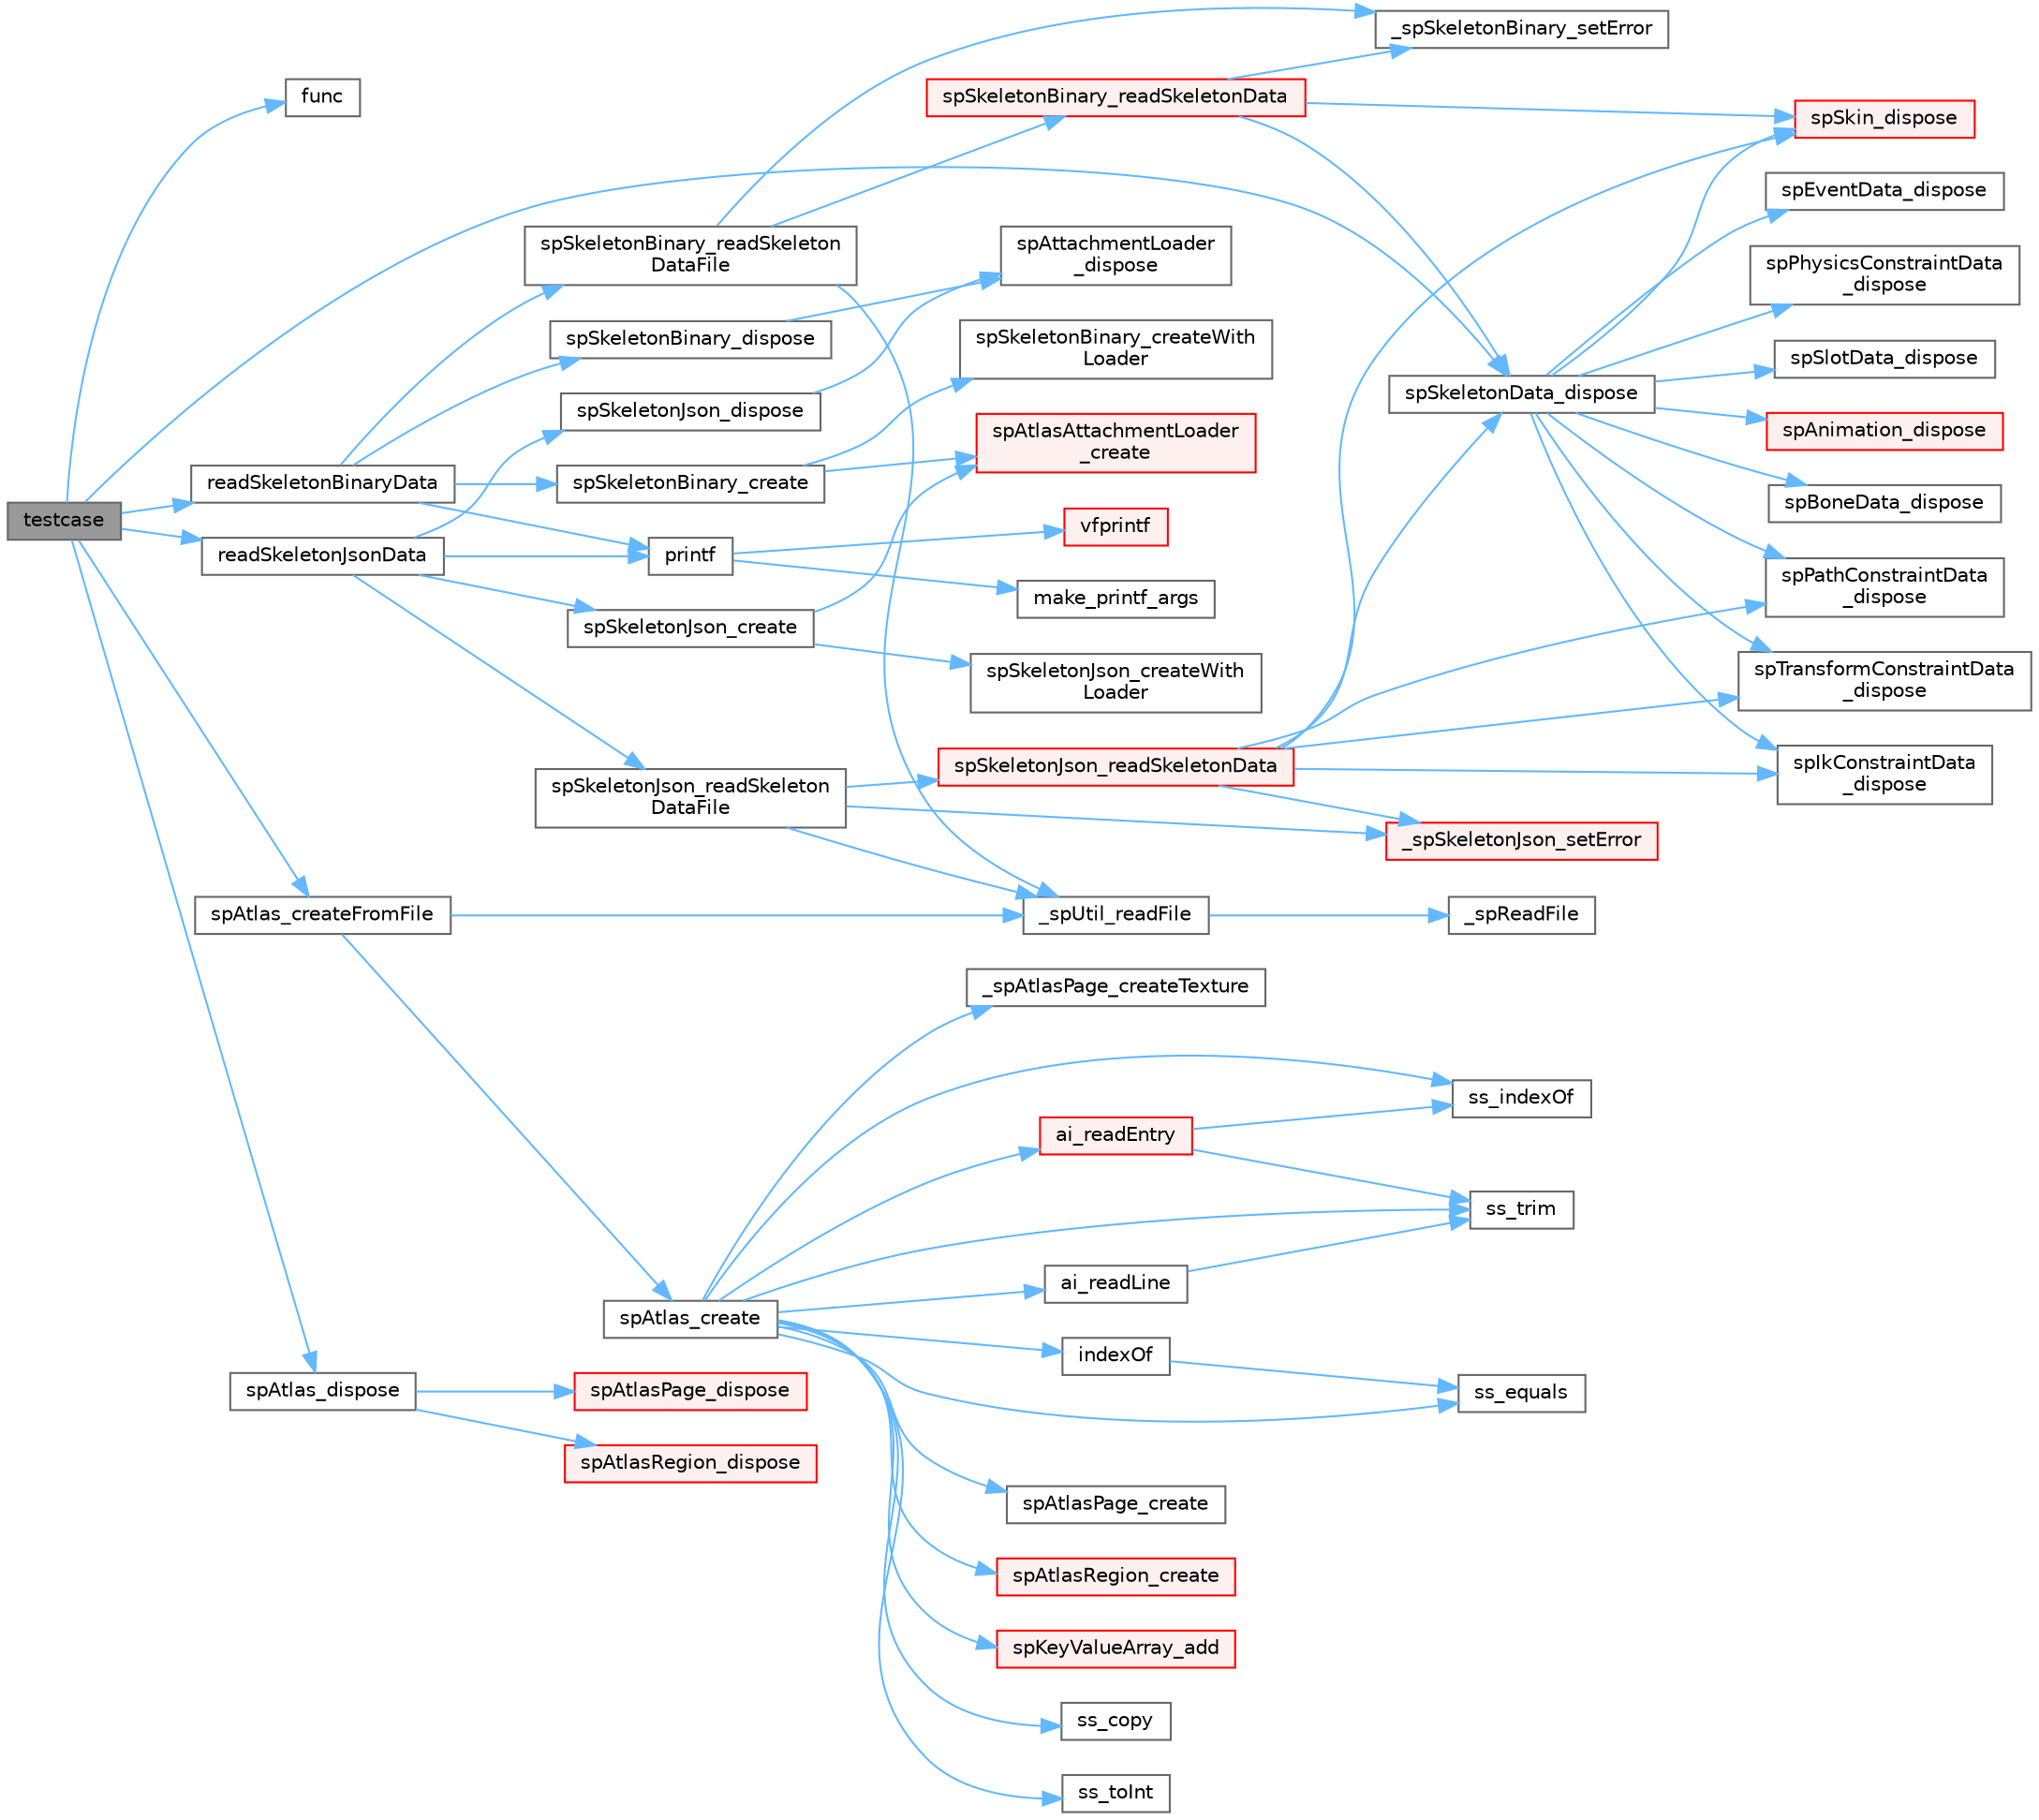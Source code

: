 digraph "testcase"
{
 // LATEX_PDF_SIZE
  bgcolor="transparent";
  edge [fontname=Helvetica,fontsize=10,labelfontname=Helvetica,labelfontsize=10];
  node [fontname=Helvetica,fontsize=10,shape=box,height=0.2,width=0.4];
  rankdir="LR";
  Node1 [id="Node000001",label="testcase",height=0.2,width=0.4,color="gray40", fillcolor="grey60", style="filled", fontcolor="black",tooltip=" "];
  Node1 -> Node2 [id="edge1_Node000001_Node000002",color="steelblue1",style="solid",tooltip=" "];
  Node2 [id="Node000002",label="func",height=0.2,width=0.4,color="grey40", fillcolor="white", style="filled",URL="$benchmarks_2async__task_2async__task_8hpp.html#abce53bb5cc1ee70cdc013fd9b93547eb",tooltip=" "];
  Node1 -> Node3 [id="edge2_Node000001_Node000003",color="steelblue1",style="solid",tooltip=" "];
  Node3 [id="Node000003",label="readSkeletonBinaryData",height=0.2,width=0.4,color="grey40", fillcolor="white", style="filled",URL="$external_2spine-runtimes_2spine-sfml_2c_2example_2main_8cpp.html#ac9df1132f3e8b4da9b822bb34300279e",tooltip=" "];
  Node3 -> Node4 [id="edge3_Node000003_Node000004",color="steelblue1",style="solid",tooltip=" "];
  Node4 [id="Node000004",label="printf",height=0.2,width=0.4,color="grey40", fillcolor="white", style="filled",URL="$printf_8h.html#aee3ed3a831f25f07e7be3919fff2203a",tooltip=" "];
  Node4 -> Node5 [id="edge4_Node000004_Node000005",color="steelblue1",style="solid",tooltip=" "];
  Node5 [id="Node000005",label="make_printf_args",height=0.2,width=0.4,color="grey40", fillcolor="white", style="filled",URL="$printf_8h.html#a27dcc0efcda04388971dbea3c875f122",tooltip=" "];
  Node4 -> Node6 [id="edge5_Node000004_Node000006",color="steelblue1",style="solid",tooltip=" "];
  Node6 [id="Node000006",label="vfprintf",height=0.2,width=0.4,color="red", fillcolor="#FFF0F0", style="filled",URL="$printf_8h.html#abb30aad964fc771fb52cf3ad88649df2",tooltip=" "];
  Node3 -> Node35 [id="edge6_Node000003_Node000035",color="steelblue1",style="solid",tooltip=" "];
  Node35 [id="Node000035",label="spSkeletonBinary_create",height=0.2,width=0.4,color="grey40", fillcolor="white", style="filled",URL="$_skeleton_binary_8c.html#a6c6f29420041162b3ad20bd4fb79e2ca",tooltip=" "];
  Node35 -> Node36 [id="edge7_Node000035_Node000036",color="steelblue1",style="solid",tooltip=" "];
  Node36 [id="Node000036",label="spAtlasAttachmentLoader\l_create",height=0.2,width=0.4,color="red", fillcolor="#FFF0F0", style="filled",URL="$_atlas_attachment_loader_8c.html#aa7a18b3d25b0759d839fa98d15872cab",tooltip=" "];
  Node35 -> Node86 [id="edge8_Node000035_Node000086",color="steelblue1",style="solid",tooltip=" "];
  Node86 [id="Node000086",label="spSkeletonBinary_createWith\lLoader",height=0.2,width=0.4,color="grey40", fillcolor="white", style="filled",URL="$_skeleton_binary_8c.html#a5e2c7875284585742167aaf39bfef1f6",tooltip=" "];
  Node3 -> Node87 [id="edge9_Node000003_Node000087",color="steelblue1",style="solid",tooltip=" "];
  Node87 [id="Node000087",label="spSkeletonBinary_dispose",height=0.2,width=0.4,color="grey40", fillcolor="white", style="filled",URL="$_skeleton_binary_8c.html#a8838a4c33ccbea27dee8099b0075466f",tooltip=" "];
  Node87 -> Node88 [id="edge10_Node000087_Node000088",color="steelblue1",style="solid",tooltip=" "];
  Node88 [id="Node000088",label="spAttachmentLoader\l_dispose",height=0.2,width=0.4,color="grey40", fillcolor="white", style="filled",URL="$_attachment_loader_8c.html#ab9b1a4c3268bc3a2616026608e564f39",tooltip=" "];
  Node3 -> Node89 [id="edge11_Node000003_Node000089",color="steelblue1",style="solid",tooltip=" "];
  Node89 [id="Node000089",label="spSkeletonBinary_readSkeleton\lDataFile",height=0.2,width=0.4,color="grey40", fillcolor="white", style="filled",URL="$_skeleton_binary_8c.html#aed4f101a81424f2f622348e19c032652",tooltip=" "];
  Node89 -> Node90 [id="edge12_Node000089_Node000090",color="steelblue1",style="solid",tooltip=" "];
  Node90 [id="Node000090",label="_spSkeletonBinary_setError",height=0.2,width=0.4,color="grey40", fillcolor="white", style="filled",URL="$_skeleton_binary_8c.html#aae1ebca646783f91e033296fa8109abb",tooltip=" "];
  Node89 -> Node91 [id="edge13_Node000089_Node000091",color="steelblue1",style="solid",tooltip=" "];
  Node91 [id="Node000091",label="_spUtil_readFile",height=0.2,width=0.4,color="grey40", fillcolor="white", style="filled",URL="$external_2spine-runtimes_2spine-c_2spine-c-unit-tests_2main_8cpp.html#a27793681909c2d6f303eff28c11d0417",tooltip=" "];
  Node91 -> Node92 [id="edge14_Node000091_Node000092",color="steelblue1",style="solid",tooltip=" "];
  Node92 [id="Node000092",label="_spReadFile",height=0.2,width=0.4,color="grey40", fillcolor="white", style="filled",URL="$extension_8c.html#a850ff78dca1a582a8235f148f21334df",tooltip=" "];
  Node89 -> Node93 [id="edge15_Node000089_Node000093",color="steelblue1",style="solid",tooltip=" "];
  Node93 [id="Node000093",label="spSkeletonBinary_readSkeletonData",height=0.2,width=0.4,color="red", fillcolor="#FFF0F0", style="filled",URL="$_skeleton_binary_8c.html#ad8af8587d62050d886592c8ba329a40a",tooltip=" "];
  Node93 -> Node90 [id="edge16_Node000093_Node000090",color="steelblue1",style="solid",tooltip=" "];
  Node93 -> Node244 [id="edge17_Node000093_Node000244",color="steelblue1",style="solid",tooltip=" "];
  Node244 [id="Node000244",label="spSkeletonData_dispose",height=0.2,width=0.4,color="grey40", fillcolor="white", style="filled",URL="$_skeleton_data_8c.html#afd9f9725b11c94e4c65be6d053cf243a",tooltip=" "];
  Node244 -> Node245 [id="edge18_Node000244_Node000245",color="steelblue1",style="solid",tooltip=" "];
  Node245 [id="Node000245",label="spAnimation_dispose",height=0.2,width=0.4,color="red", fillcolor="#FFF0F0", style="filled",URL="$_animation_8c.html#af2cfa83dac9cdceab6aebc48e2779932",tooltip=" "];
  Node244 -> Node246 [id="edge19_Node000244_Node000246",color="steelblue1",style="solid",tooltip=" "];
  Node246 [id="Node000246",label="spBoneData_dispose",height=0.2,width=0.4,color="grey40", fillcolor="white", style="filled",URL="$_bone_data_8c.html#a50cdd0e82710d2257848aedfd771beac",tooltip=" "];
  Node244 -> Node247 [id="edge20_Node000244_Node000247",color="steelblue1",style="solid",tooltip=" "];
  Node247 [id="Node000247",label="spEventData_dispose",height=0.2,width=0.4,color="grey40", fillcolor="white", style="filled",URL="$_event_data_8c.html#a12bab53ca7e54d954761c59faf71df30",tooltip=" "];
  Node244 -> Node248 [id="edge21_Node000244_Node000248",color="steelblue1",style="solid",tooltip=" "];
  Node248 [id="Node000248",label="spIkConstraintData\l_dispose",height=0.2,width=0.4,color="grey40", fillcolor="white", style="filled",URL="$_ik_constraint_data_8c.html#a4f580f835dd286939313fc3099256336",tooltip=" "];
  Node244 -> Node249 [id="edge22_Node000244_Node000249",color="steelblue1",style="solid",tooltip=" "];
  Node249 [id="Node000249",label="spPathConstraintData\l_dispose",height=0.2,width=0.4,color="grey40", fillcolor="white", style="filled",URL="$_path_constraint_data_8c.html#ab7d54550dcd1cf2b2a6dc0e9cc325c60",tooltip=" "];
  Node244 -> Node250 [id="edge23_Node000244_Node000250",color="steelblue1",style="solid",tooltip=" "];
  Node250 [id="Node000250",label="spPhysicsConstraintData\l_dispose",height=0.2,width=0.4,color="grey40", fillcolor="white", style="filled",URL="$_physics_constraint_data_8c.html#a3effb8dd16fe5ae4df9db10a0c9a59dd",tooltip=" "];
  Node244 -> Node251 [id="edge24_Node000244_Node000251",color="steelblue1",style="solid",tooltip=" "];
  Node251 [id="Node000251",label="spSkin_dispose",height=0.2,width=0.4,color="red", fillcolor="#FFF0F0", style="filled",URL="$_skin_8c.html#a1f04df537901e63d8e3a9d0f5499288a",tooltip=" "];
  Node244 -> Node254 [id="edge25_Node000244_Node000254",color="steelblue1",style="solid",tooltip=" "];
  Node254 [id="Node000254",label="spSlotData_dispose",height=0.2,width=0.4,color="grey40", fillcolor="white", style="filled",URL="$_slot_data_8c.html#a813651795f5b0b06e7b6b4266a648777",tooltip=" "];
  Node244 -> Node255 [id="edge26_Node000244_Node000255",color="steelblue1",style="solid",tooltip=" "];
  Node255 [id="Node000255",label="spTransformConstraintData\l_dispose",height=0.2,width=0.4,color="grey40", fillcolor="white", style="filled",URL="$_transform_constraint_data_8c.html#a74f521189e14fd6b1b4e2f579e187b86",tooltip=" "];
  Node93 -> Node251 [id="edge27_Node000093_Node000251",color="steelblue1",style="solid",tooltip=" "];
  Node1 -> Node259 [id="edge28_Node000001_Node000259",color="steelblue1",style="solid",tooltip=" "];
  Node259 [id="Node000259",label="readSkeletonJsonData",height=0.2,width=0.4,color="grey40", fillcolor="white", style="filled",URL="$external_2spine-runtimes_2spine-sfml_2c_2example_2main_8cpp.html#a2d3e782a932df3583087e3a79babc150",tooltip=" "];
  Node259 -> Node4 [id="edge29_Node000259_Node000004",color="steelblue1",style="solid",tooltip=" "];
  Node259 -> Node260 [id="edge30_Node000259_Node000260",color="steelblue1",style="solid",tooltip=" "];
  Node260 [id="Node000260",label="spSkeletonJson_create",height=0.2,width=0.4,color="grey40", fillcolor="white", style="filled",URL="$_skeleton_json_8c.html#a494a2d86429bb86e20ea0a6204dc945a",tooltip=" "];
  Node260 -> Node36 [id="edge31_Node000260_Node000036",color="steelblue1",style="solid",tooltip=" "];
  Node260 -> Node261 [id="edge32_Node000260_Node000261",color="steelblue1",style="solid",tooltip=" "];
  Node261 [id="Node000261",label="spSkeletonJson_createWith\lLoader",height=0.2,width=0.4,color="grey40", fillcolor="white", style="filled",URL="$_skeleton_json_8c.html#a51355583554c35f40aaa71a06061b610",tooltip=" "];
  Node259 -> Node262 [id="edge33_Node000259_Node000262",color="steelblue1",style="solid",tooltip=" "];
  Node262 [id="Node000262",label="spSkeletonJson_dispose",height=0.2,width=0.4,color="grey40", fillcolor="white", style="filled",URL="$_skeleton_json_8c.html#aa3d1695ca3840b98a7800807b813d627",tooltip=" "];
  Node262 -> Node88 [id="edge34_Node000262_Node000088",color="steelblue1",style="solid",tooltip=" "];
  Node259 -> Node263 [id="edge35_Node000259_Node000263",color="steelblue1",style="solid",tooltip=" "];
  Node263 [id="Node000263",label="spSkeletonJson_readSkeleton\lDataFile",height=0.2,width=0.4,color="grey40", fillcolor="white", style="filled",URL="$_skeleton_json_8c.html#a878399291526cc760135bee212d665e9",tooltip=" "];
  Node263 -> Node264 [id="edge36_Node000263_Node000264",color="steelblue1",style="solid",tooltip=" "];
  Node264 [id="Node000264",label="_spSkeletonJson_setError",height=0.2,width=0.4,color="red", fillcolor="#FFF0F0", style="filled",URL="$_skeleton_json_8c.html#a8e868c1de85f9327c984d6a8f293a44f",tooltip=" "];
  Node263 -> Node91 [id="edge37_Node000263_Node000091",color="steelblue1",style="solid",tooltip=" "];
  Node263 -> Node266 [id="edge38_Node000263_Node000266",color="steelblue1",style="solid",tooltip=" "];
  Node266 [id="Node000266",label="spSkeletonJson_readSkeletonData",height=0.2,width=0.4,color="red", fillcolor="#FFF0F0", style="filled",URL="$_skeleton_json_8c.html#aea1f0406cf2046b63f6061febc50b71a",tooltip=" "];
  Node266 -> Node264 [id="edge39_Node000266_Node000264",color="steelblue1",style="solid",tooltip=" "];
  Node266 -> Node248 [id="edge40_Node000266_Node000248",color="steelblue1",style="solid",tooltip=" "];
  Node266 -> Node249 [id="edge41_Node000266_Node000249",color="steelblue1",style="solid",tooltip=" "];
  Node266 -> Node244 [id="edge42_Node000266_Node000244",color="steelblue1",style="solid",tooltip=" "];
  Node266 -> Node251 [id="edge43_Node000266_Node000251",color="steelblue1",style="solid",tooltip=" "];
  Node266 -> Node255 [id="edge44_Node000266_Node000255",color="steelblue1",style="solid",tooltip=" "];
  Node1 -> Node309 [id="edge45_Node000001_Node000309",color="steelblue1",style="solid",tooltip=" "];
  Node309 [id="Node000309",label="spAtlas_createFromFile",height=0.2,width=0.4,color="grey40", fillcolor="white", style="filled",URL="$_atlas_8c.html#a925c3512d9ada00ac6ad2b7c0b031398",tooltip=" "];
  Node309 -> Node91 [id="edge46_Node000309_Node000091",color="steelblue1",style="solid",tooltip=" "];
  Node309 -> Node310 [id="edge47_Node000309_Node000310",color="steelblue1",style="solid",tooltip=" "];
  Node310 [id="Node000310",label="spAtlas_create",height=0.2,width=0.4,color="grey40", fillcolor="white", style="filled",URL="$_atlas_8c.html#aeb97ef03a8302679b5b0b4de553ce93c",tooltip=" "];
  Node310 -> Node311 [id="edge48_Node000310_Node000311",color="steelblue1",style="solid",tooltip=" "];
  Node311 [id="Node000311",label="_spAtlasPage_createTexture",height=0.2,width=0.4,color="grey40", fillcolor="white", style="filled",URL="$external_2spine-runtimes_2spine-c_2spine-c-unit-tests_2main_8cpp.html#a882f7ba59c4072e639618ad1a96a5176",tooltip=" "];
  Node310 -> Node312 [id="edge49_Node000310_Node000312",color="steelblue1",style="solid",tooltip=" "];
  Node312 [id="Node000312",label="ai_readEntry",height=0.2,width=0.4,color="red", fillcolor="#FFF0F0", style="filled",URL="$_atlas_8c.html#a22cb13187815b551144106b924b9393e",tooltip=" "];
  Node312 -> Node313 [id="edge50_Node000312_Node000313",color="steelblue1",style="solid",tooltip=" "];
  Node313 [id="Node000313",label="ss_indexOf",height=0.2,width=0.4,color="grey40", fillcolor="white", style="filled",URL="$_atlas_8c.html#a8e7086bfe4c1e2d5a8c8fa2df3bdebab",tooltip=" "];
  Node312 -> Node318 [id="edge51_Node000312_Node000318",color="steelblue1",style="solid",tooltip=" "];
  Node318 [id="Node000318",label="ss_trim",height=0.2,width=0.4,color="grey40", fillcolor="white", style="filled",URL="$_atlas_8c.html#ae6904c433fe1f200a598e5038eb53e0b",tooltip=" "];
  Node310 -> Node319 [id="edge52_Node000310_Node000319",color="steelblue1",style="solid",tooltip=" "];
  Node319 [id="Node000319",label="ai_readLine",height=0.2,width=0.4,color="grey40", fillcolor="white", style="filled",URL="$_atlas_8c.html#a058f6901de0edd84d62deb785c65536b",tooltip=" "];
  Node319 -> Node318 [id="edge53_Node000319_Node000318",color="steelblue1",style="solid",tooltip=" "];
  Node310 -> Node320 [id="edge54_Node000310_Node000320",color="steelblue1",style="solid",tooltip=" "];
  Node320 [id="Node000320",label="indexOf",height=0.2,width=0.4,color="grey40", fillcolor="white", style="filled",URL="$_atlas_8c.html#ad836a8757cd329c75862463f0e9ac9a9",tooltip=" "];
  Node320 -> Node321 [id="edge55_Node000320_Node000321",color="steelblue1",style="solid",tooltip=" "];
  Node321 [id="Node000321",label="ss_equals",height=0.2,width=0.4,color="grey40", fillcolor="white", style="filled",URL="$_atlas_8c.html#a87ea0529d3b31bcba6aa12f207ac917c",tooltip=" "];
  Node310 -> Node322 [id="edge56_Node000310_Node000322",color="steelblue1",style="solid",tooltip=" "];
  Node322 [id="Node000322",label="spAtlasPage_create",height=0.2,width=0.4,color="grey40", fillcolor="white", style="filled",URL="$_atlas_8c.html#abe057871c3f2fc6ed30b006404fb110d",tooltip=" "];
  Node310 -> Node323 [id="edge57_Node000310_Node000323",color="steelblue1",style="solid",tooltip=" "];
  Node323 [id="Node000323",label="spAtlasRegion_create",height=0.2,width=0.4,color="red", fillcolor="#FFF0F0", style="filled",URL="$_atlas_8c.html#a6ce4956347ea563df24342c9a70852af",tooltip=" "];
  Node310 -> Node327 [id="edge58_Node000310_Node000327",color="steelblue1",style="solid",tooltip=" "];
  Node327 [id="Node000327",label="spKeyValueArray_add",height=0.2,width=0.4,color="red", fillcolor="#FFF0F0", style="filled",URL="$_atlas_8c.html#aa9288a8b2d75ba033c097bdc661abcb1",tooltip=" "];
  Node310 -> Node329 [id="edge59_Node000310_Node000329",color="steelblue1",style="solid",tooltip=" "];
  Node329 [id="Node000329",label="ss_copy",height=0.2,width=0.4,color="grey40", fillcolor="white", style="filled",URL="$_atlas_8c.html#ae193ea2324702d3621d370579ef80958",tooltip=" "];
  Node310 -> Node321 [id="edge60_Node000310_Node000321",color="steelblue1",style="solid",tooltip=" "];
  Node310 -> Node313 [id="edge61_Node000310_Node000313",color="steelblue1",style="solid",tooltip=" "];
  Node310 -> Node330 [id="edge62_Node000310_Node000330",color="steelblue1",style="solid",tooltip=" "];
  Node330 [id="Node000330",label="ss_toInt",height=0.2,width=0.4,color="grey40", fillcolor="white", style="filled",URL="$_atlas_8c.html#a6af93bceffab1a8919a8d0d57b3b3b18",tooltip=" "];
  Node310 -> Node318 [id="edge63_Node000310_Node000318",color="steelblue1",style="solid",tooltip=" "];
  Node1 -> Node331 [id="edge64_Node000001_Node000331",color="steelblue1",style="solid",tooltip=" "];
  Node331 [id="Node000331",label="spAtlas_dispose",height=0.2,width=0.4,color="grey40", fillcolor="white", style="filled",URL="$_atlas_8c.html#ab20fecb33dfefd9547bbd79b96ffd829",tooltip=" "];
  Node331 -> Node332 [id="edge65_Node000331_Node000332",color="steelblue1",style="solid",tooltip=" "];
  Node332 [id="Node000332",label="spAtlasPage_dispose",height=0.2,width=0.4,color="red", fillcolor="#FFF0F0", style="filled",URL="$_atlas_8c.html#acae69283e8807fb5ecd5ea86ed6eedfa",tooltip=" "];
  Node331 -> Node334 [id="edge66_Node000331_Node000334",color="steelblue1",style="solid",tooltip=" "];
  Node334 [id="Node000334",label="spAtlasRegion_dispose",height=0.2,width=0.4,color="red", fillcolor="#FFF0F0", style="filled",URL="$_atlas_8c.html#a4e6a7dc29e16745191a6162b347de373",tooltip=" "];
  Node1 -> Node244 [id="edge67_Node000001_Node000244",color="steelblue1",style="solid",tooltip=" "];
}
